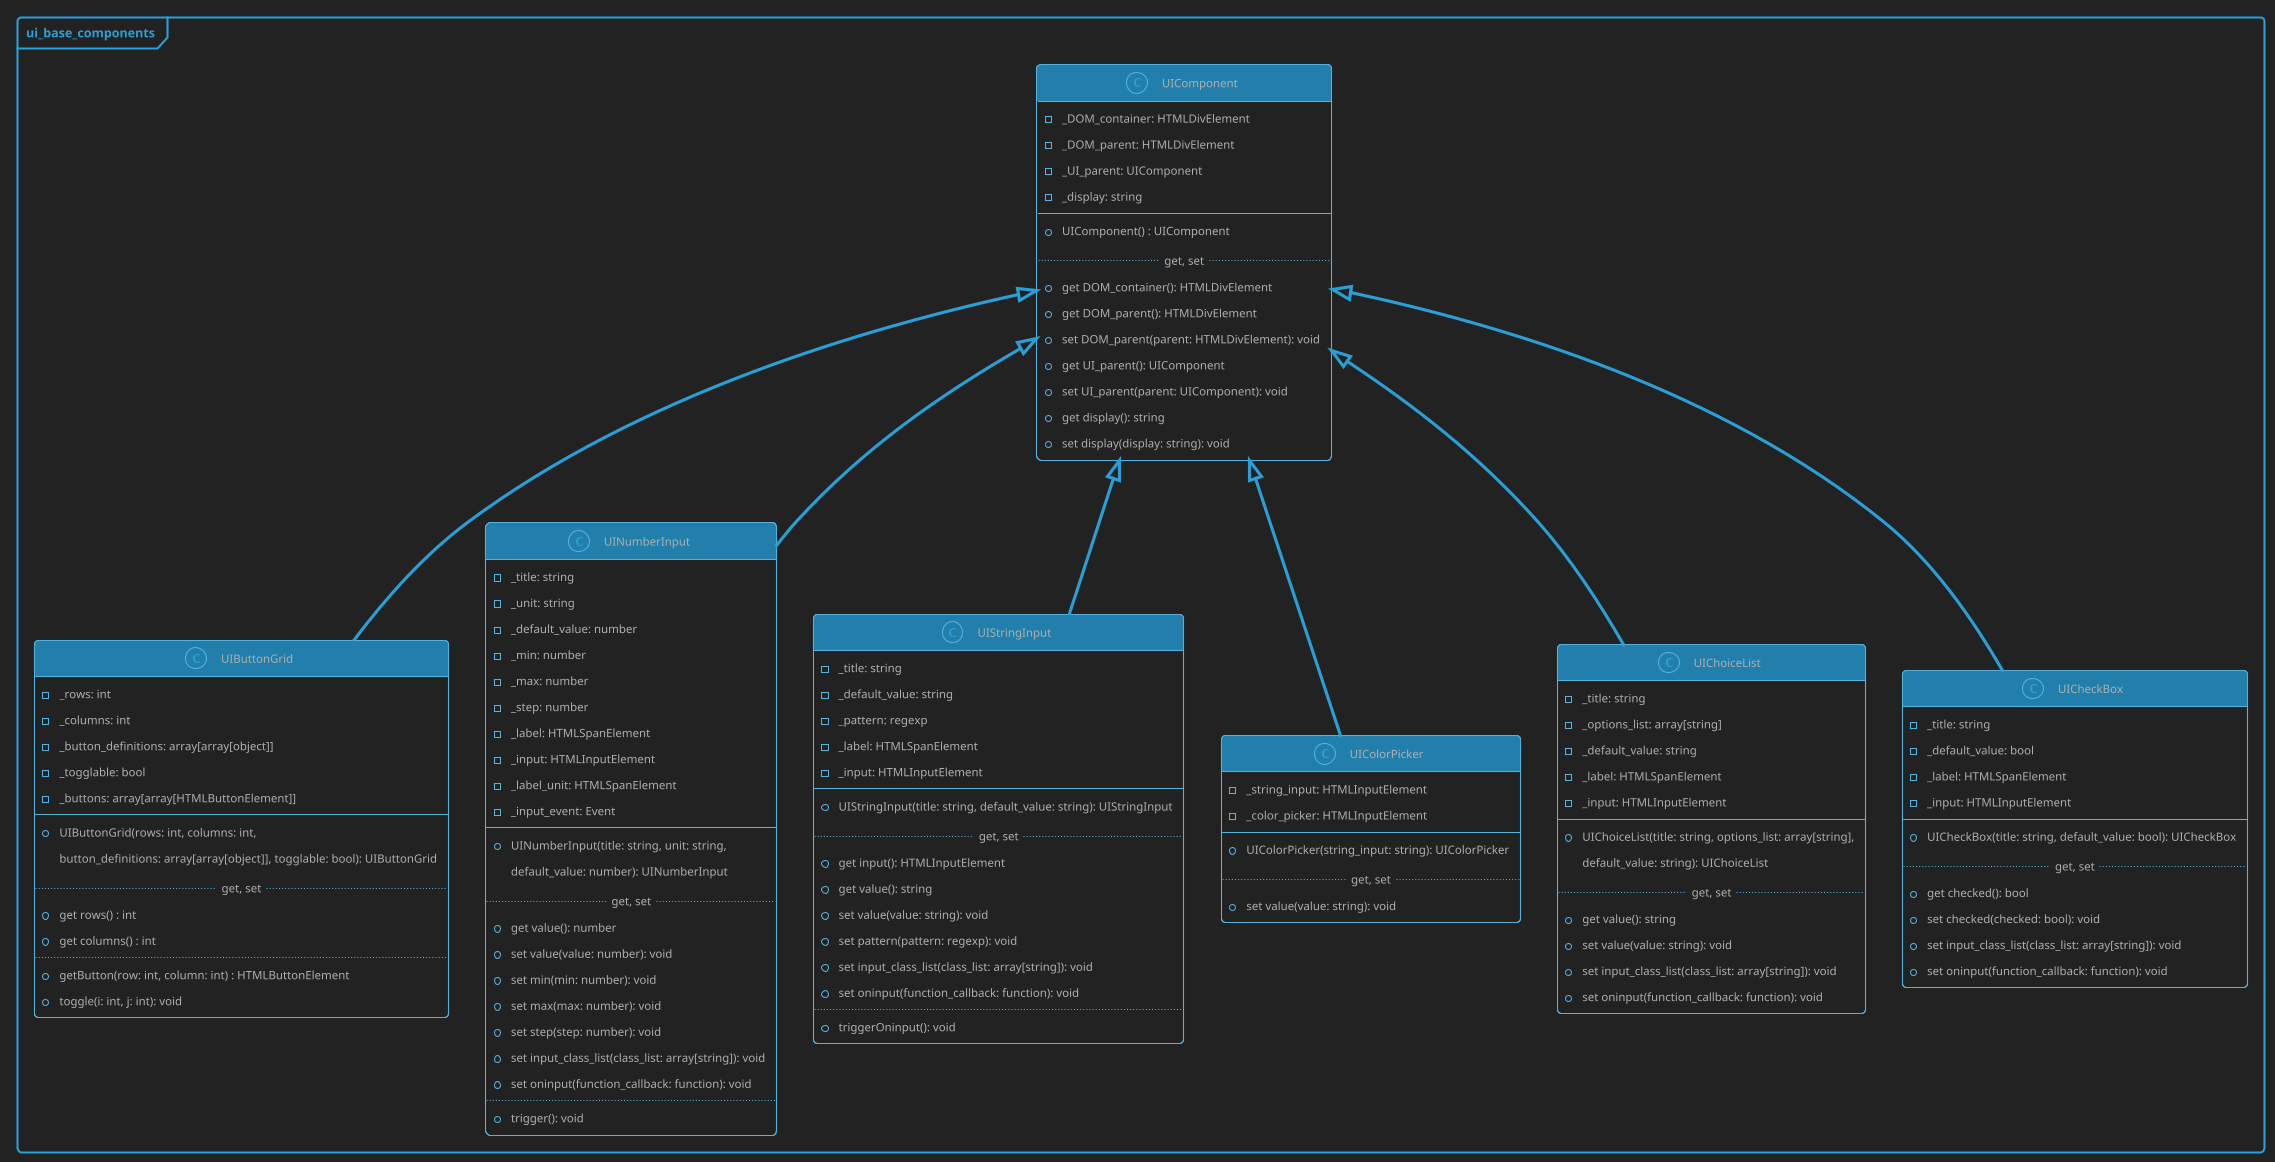 'MIT License - Copyright (c) 2020-2021 Picorims

@startuml ui_base_components
!theme cyborg-outline
skinparam BackgroundColor #222222
' skinparam groupInheritance 2
skinparam PackageStyle frame

package "ui_base_components" {
    class UIComponent {
        - _DOM_container: HTMLDivElement
        - _DOM_parent: HTMLDivElement
        - _UI_parent: UIComponent
        - _display: string
        --
        + UIComponent() : UIComponent
        ..get, set..
        + get DOM_container(): HTMLDivElement
        + get DOM_parent(): HTMLDivElement
        + set DOM_parent(parent: HTMLDivElement): void
        + get UI_parent(): UIComponent
        + set UI_parent(parent: UIComponent): void
        + get display(): string
        + set display(display: string): void
    }

    class UIButtonGrid {
        - _rows: int
        - _columns: int
        - _button_definitions: array[array[object]]
        - _togglable: bool
        - _buttons: array[array[HTMLButtonElement]]
        --
        + UIButtonGrid(rows: int, columns: int,
        button_definitions: array[array[object]], togglable: bool): UIButtonGrid
        ..get, set..
        + get rows() : int
        + get columns() : int
        ..
        + getButton(row: int, column: int) : HTMLButtonElement
        + toggle(i: int, j: int): void
    }
    UIComponent <|-- UIButtonGrid

    class UINumberInput {
        - _title: string
        - _unit: string
        - _default_value: number
        - _min: number
        - _max: number
        - _step: number
        - _label: HTMLSpanElement
        - _input: HTMLInputElement
        - _label_unit: HTMLSpanElement
        - _input_event: Event
        --
        + UINumberInput(title: string, unit: string,
        default_value: number): UINumberInput
        ..get, set..
        + get value(): number
        + set value(value: number): void
        + set min(min: number): void
        + set max(max: number): void
        + set step(step: number): void
        + set input_class_list(class_list: array[string]): void
        + set oninput(function_callback: function): void
        ..
        + trigger(): void
    }
    UIComponent <|-- UINumberInput

    class UIStringInput {
        - _title: string
        - _default_value: string
        - _pattern: regexp
        - _label: HTMLSpanElement
        - _input: HTMLInputElement
        --
        + UIStringInput(title: string, default_value: string): UIStringInput
        ..get, set..
        + get input(): HTMLInputElement
        + get value(): string
        + set value(value: string): void
        + set pattern(pattern: regexp): void
        + set input_class_list(class_list: array[string]): void
        + set oninput(function_callback: function): void
        ..
        + triggerOninput(): void
    }
    UIComponent <|-- UIStringInput

    class UIColorPicker {
        - _string_input: HTMLInputElement
        - _color_picker: HTMLInputElement
        --
        + UIColorPicker(string_input: string): UIColorPicker
        ..get, set..
        + set value(value: string): void
    }
    UIComponent <|-- UIColorPicker

    class UIChoiceList {
        - _title: string
        - _options_list: array[string]
        - _default_value: string
        - _label: HTMLSpanElement
        - _input: HTMLInputElement
        --
        + UIChoiceList(title: string, options_list: array[string],
        default_value: string): UIChoiceList
        ..get, set..
        + get value(): string
        + set value(value: string): void
        + set input_class_list(class_list: array[string]): void
        + set oninput(function_callback: function): void
    }
    UIComponent <|-- UIChoiceList

    class UICheckBox {
        - _title: string
        - _default_value: bool
        - _label: HTMLSpanElement
        - _input: HTMLInputElement
        --
        + UICheckBox(title: string, default_value: bool): UICheckBox
        ..get, set..
        + get checked(): bool
        + set checked(checked: bool): void
        + set input_class_list(class_list: array[string]): void
        + set oninput(function_callback: function): void
    }
    UIComponent <|-- UICheckBox
}

@enduml